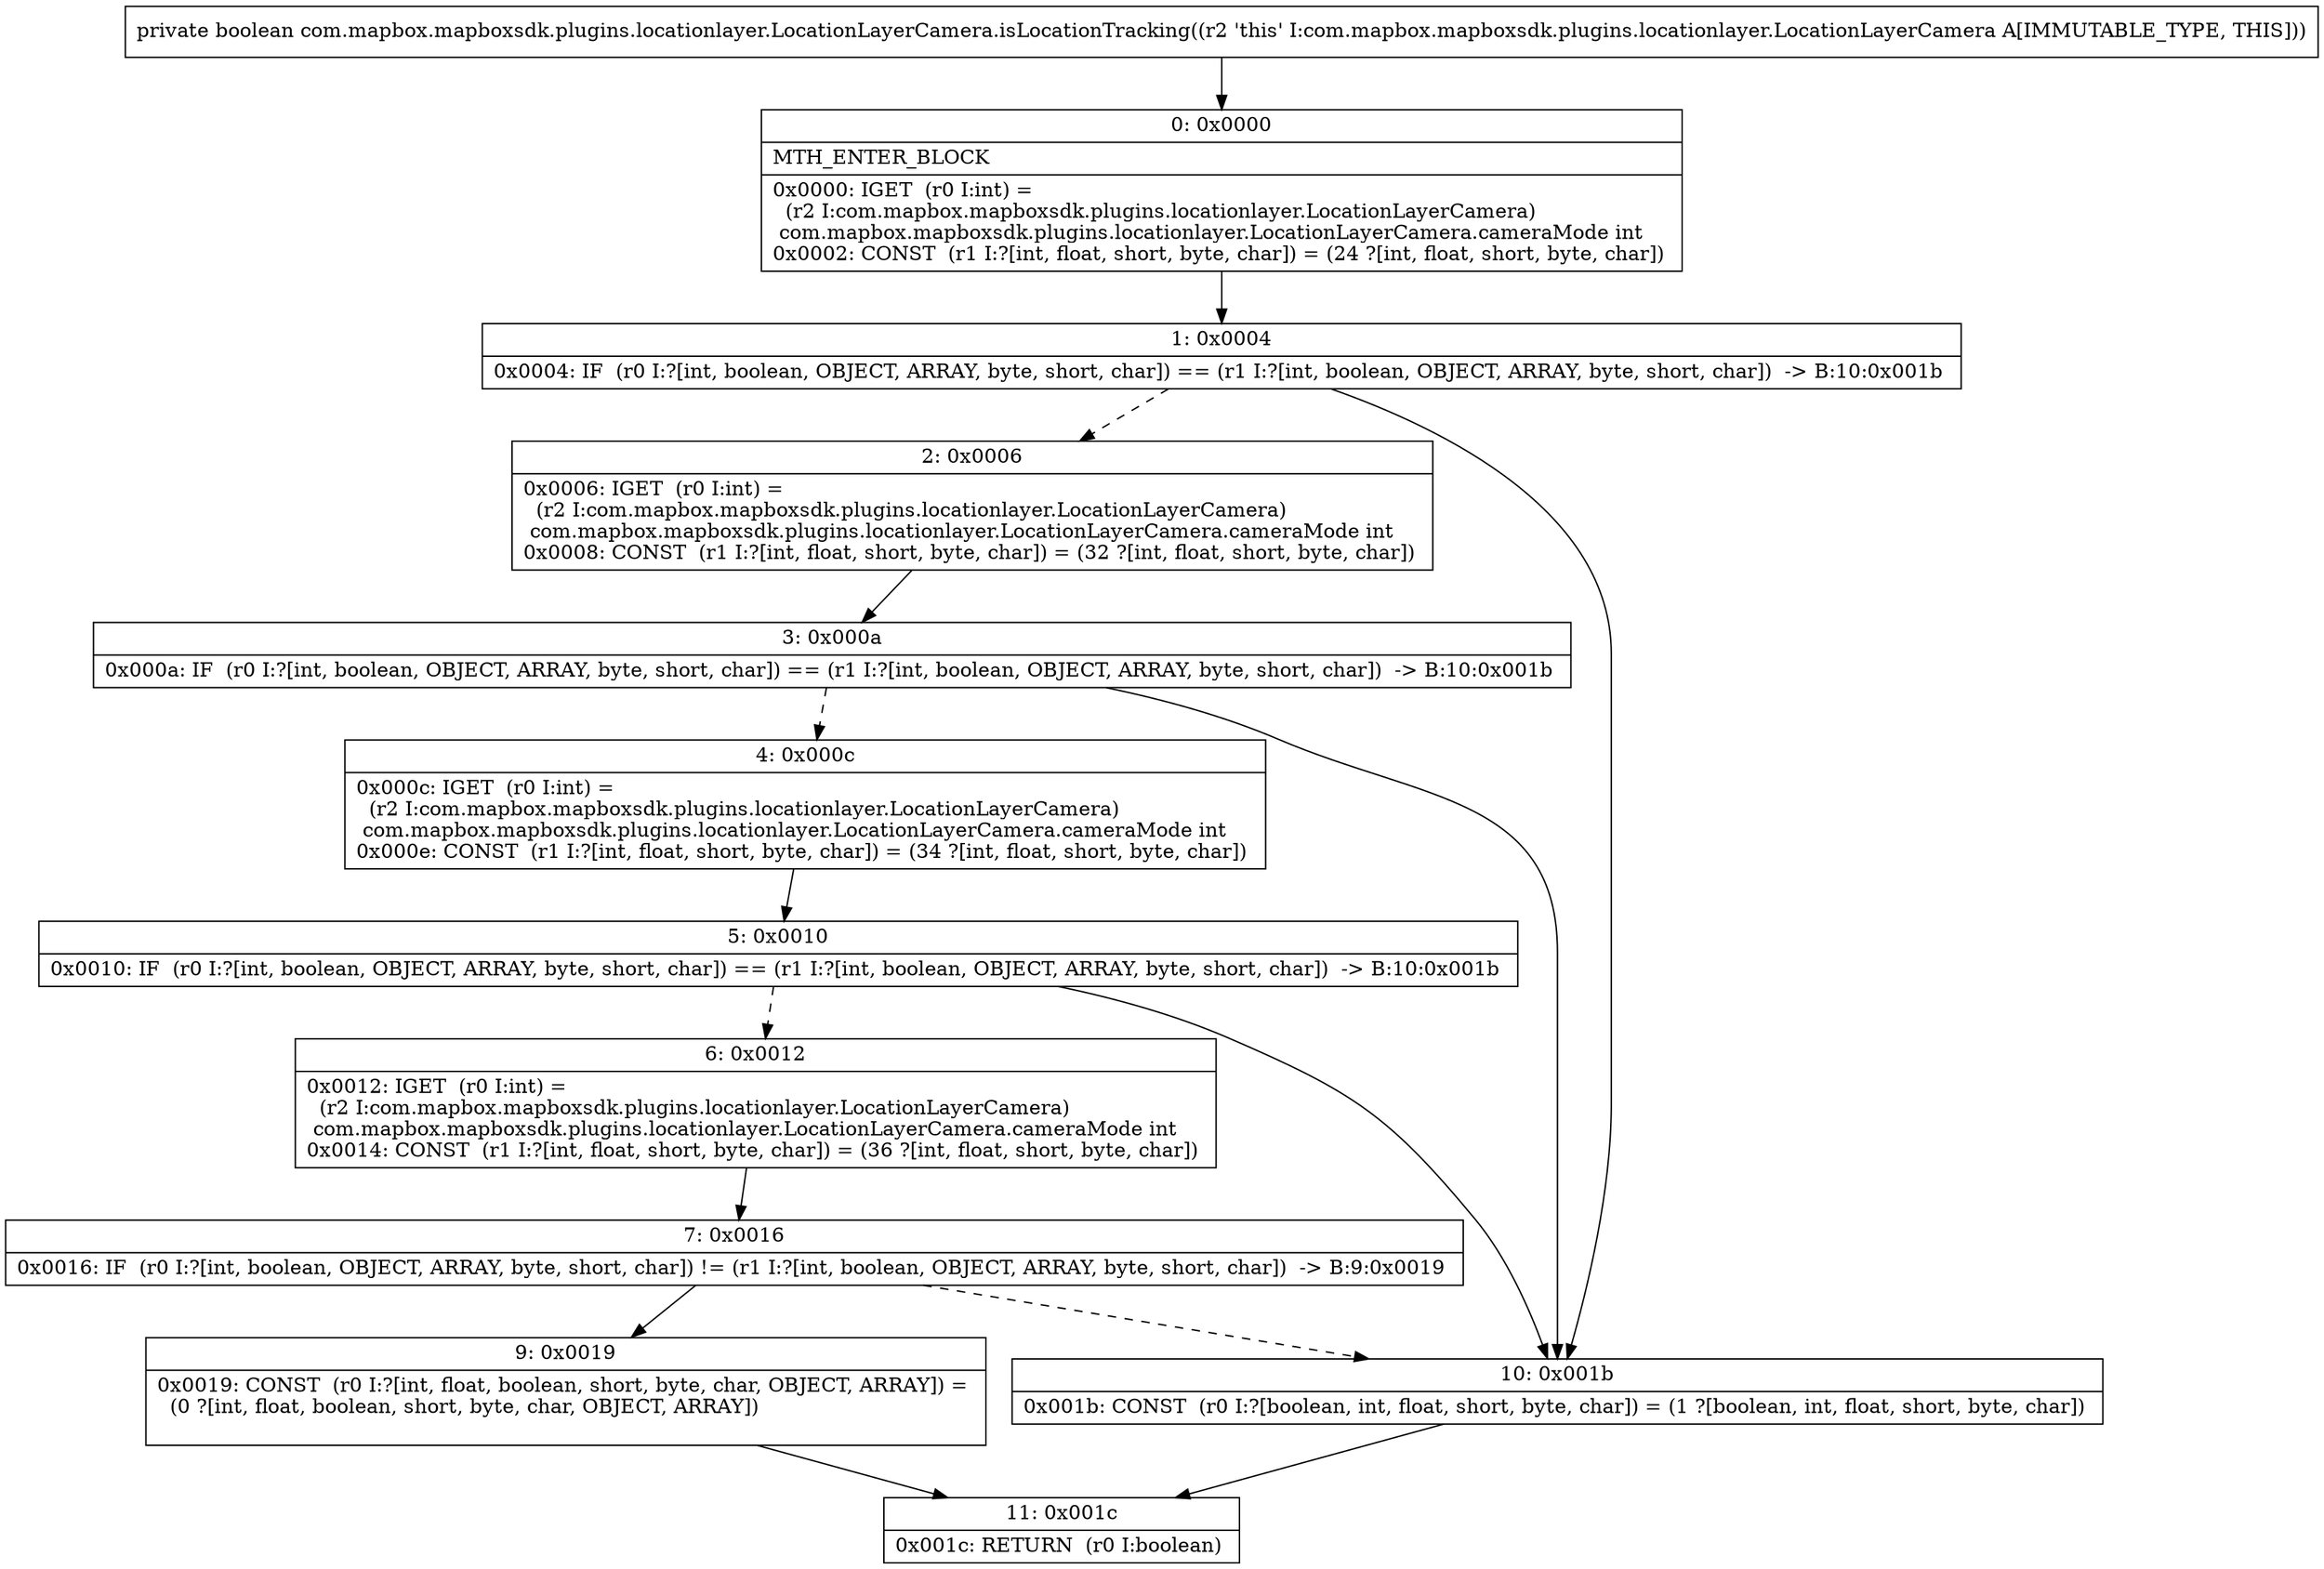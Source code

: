 digraph "CFG forcom.mapbox.mapboxsdk.plugins.locationlayer.LocationLayerCamera.isLocationTracking()Z" {
Node_0 [shape=record,label="{0\:\ 0x0000|MTH_ENTER_BLOCK\l|0x0000: IGET  (r0 I:int) = \l  (r2 I:com.mapbox.mapboxsdk.plugins.locationlayer.LocationLayerCamera)\l com.mapbox.mapboxsdk.plugins.locationlayer.LocationLayerCamera.cameraMode int \l0x0002: CONST  (r1 I:?[int, float, short, byte, char]) = (24 ?[int, float, short, byte, char]) \l}"];
Node_1 [shape=record,label="{1\:\ 0x0004|0x0004: IF  (r0 I:?[int, boolean, OBJECT, ARRAY, byte, short, char]) == (r1 I:?[int, boolean, OBJECT, ARRAY, byte, short, char])  \-\> B:10:0x001b \l}"];
Node_2 [shape=record,label="{2\:\ 0x0006|0x0006: IGET  (r0 I:int) = \l  (r2 I:com.mapbox.mapboxsdk.plugins.locationlayer.LocationLayerCamera)\l com.mapbox.mapboxsdk.plugins.locationlayer.LocationLayerCamera.cameraMode int \l0x0008: CONST  (r1 I:?[int, float, short, byte, char]) = (32 ?[int, float, short, byte, char]) \l}"];
Node_3 [shape=record,label="{3\:\ 0x000a|0x000a: IF  (r0 I:?[int, boolean, OBJECT, ARRAY, byte, short, char]) == (r1 I:?[int, boolean, OBJECT, ARRAY, byte, short, char])  \-\> B:10:0x001b \l}"];
Node_4 [shape=record,label="{4\:\ 0x000c|0x000c: IGET  (r0 I:int) = \l  (r2 I:com.mapbox.mapboxsdk.plugins.locationlayer.LocationLayerCamera)\l com.mapbox.mapboxsdk.plugins.locationlayer.LocationLayerCamera.cameraMode int \l0x000e: CONST  (r1 I:?[int, float, short, byte, char]) = (34 ?[int, float, short, byte, char]) \l}"];
Node_5 [shape=record,label="{5\:\ 0x0010|0x0010: IF  (r0 I:?[int, boolean, OBJECT, ARRAY, byte, short, char]) == (r1 I:?[int, boolean, OBJECT, ARRAY, byte, short, char])  \-\> B:10:0x001b \l}"];
Node_6 [shape=record,label="{6\:\ 0x0012|0x0012: IGET  (r0 I:int) = \l  (r2 I:com.mapbox.mapboxsdk.plugins.locationlayer.LocationLayerCamera)\l com.mapbox.mapboxsdk.plugins.locationlayer.LocationLayerCamera.cameraMode int \l0x0014: CONST  (r1 I:?[int, float, short, byte, char]) = (36 ?[int, float, short, byte, char]) \l}"];
Node_7 [shape=record,label="{7\:\ 0x0016|0x0016: IF  (r0 I:?[int, boolean, OBJECT, ARRAY, byte, short, char]) != (r1 I:?[int, boolean, OBJECT, ARRAY, byte, short, char])  \-\> B:9:0x0019 \l}"];
Node_9 [shape=record,label="{9\:\ 0x0019|0x0019: CONST  (r0 I:?[int, float, boolean, short, byte, char, OBJECT, ARRAY]) = \l  (0 ?[int, float, boolean, short, byte, char, OBJECT, ARRAY])\l \l}"];
Node_10 [shape=record,label="{10\:\ 0x001b|0x001b: CONST  (r0 I:?[boolean, int, float, short, byte, char]) = (1 ?[boolean, int, float, short, byte, char]) \l}"];
Node_11 [shape=record,label="{11\:\ 0x001c|0x001c: RETURN  (r0 I:boolean) \l}"];
MethodNode[shape=record,label="{private boolean com.mapbox.mapboxsdk.plugins.locationlayer.LocationLayerCamera.isLocationTracking((r2 'this' I:com.mapbox.mapboxsdk.plugins.locationlayer.LocationLayerCamera A[IMMUTABLE_TYPE, THIS])) }"];
MethodNode -> Node_0;
Node_0 -> Node_1;
Node_1 -> Node_2[style=dashed];
Node_1 -> Node_10;
Node_2 -> Node_3;
Node_3 -> Node_4[style=dashed];
Node_3 -> Node_10;
Node_4 -> Node_5;
Node_5 -> Node_6[style=dashed];
Node_5 -> Node_10;
Node_6 -> Node_7;
Node_7 -> Node_9;
Node_7 -> Node_10[style=dashed];
Node_9 -> Node_11;
Node_10 -> Node_11;
}

